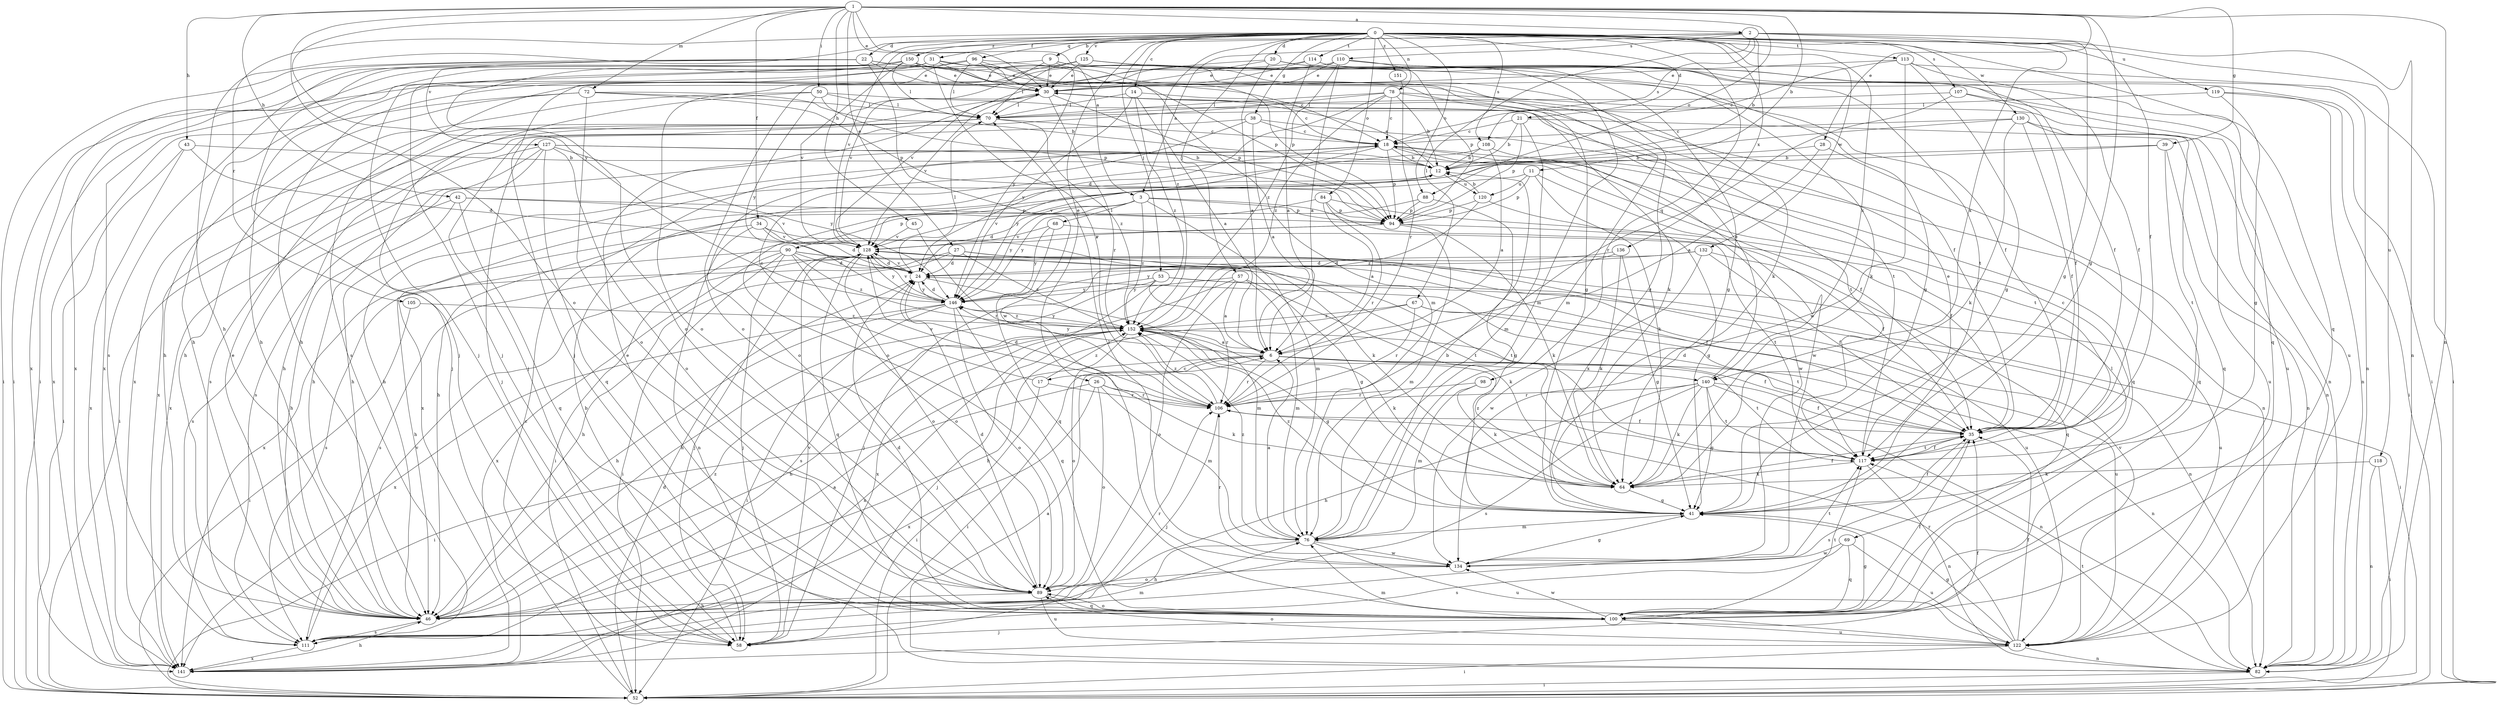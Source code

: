 strict digraph  {
0;
1;
2;
3;
6;
9;
11;
12;
14;
17;
18;
20;
21;
22;
24;
26;
27;
28;
30;
31;
34;
35;
38;
39;
41;
42;
43;
45;
46;
50;
52;
53;
57;
58;
64;
67;
68;
69;
70;
72;
76;
78;
82;
84;
88;
89;
90;
94;
96;
98;
100;
105;
106;
107;
108;
110;
111;
113;
114;
117;
118;
119;
120;
122;
125;
127;
128;
130;
132;
134;
136;
140;
141;
146;
150;
151;
152;
0 -> 9  [label=b];
0 -> 14  [label=c];
0 -> 20  [label=d];
0 -> 21  [label=d];
0 -> 22  [label=d];
0 -> 26  [label=e];
0 -> 31  [label=f];
0 -> 38  [label=g];
0 -> 53  [label=j];
0 -> 57  [label=j];
0 -> 78  [label=n];
0 -> 82  [label=n];
0 -> 84  [label=o];
0 -> 88  [label=o];
0 -> 96  [label=q];
0 -> 98  [label=q];
0 -> 100  [label=q];
0 -> 105  [label=r];
0 -> 107  [label=s];
0 -> 108  [label=s];
0 -> 113  [label=t];
0 -> 114  [label=t];
0 -> 118  [label=u];
0 -> 119  [label=u];
0 -> 125  [label=v];
0 -> 127  [label=v];
0 -> 130  [label=w];
0 -> 132  [label=w];
0 -> 136  [label=x];
0 -> 140  [label=x];
0 -> 150  [label=z];
0 -> 151  [label=z];
0 -> 152  [label=z];
1 -> 2  [label=a];
1 -> 3  [label=a];
1 -> 11  [label=b];
1 -> 27  [label=e];
1 -> 28  [label=e];
1 -> 30  [label=e];
1 -> 34  [label=f];
1 -> 39  [label=g];
1 -> 41  [label=g];
1 -> 42  [label=h];
1 -> 43  [label=h];
1 -> 45  [label=h];
1 -> 50  [label=i];
1 -> 72  [label=m];
1 -> 82  [label=n];
1 -> 88  [label=o];
1 -> 89  [label=o];
1 -> 146  [label=y];
2 -> 3  [label=a];
2 -> 12  [label=b];
2 -> 35  [label=f];
2 -> 41  [label=g];
2 -> 46  [label=h];
2 -> 67  [label=l];
2 -> 108  [label=s];
2 -> 110  [label=s];
2 -> 128  [label=v];
2 -> 140  [label=x];
3 -> 24  [label=d];
3 -> 68  [label=l];
3 -> 69  [label=l];
3 -> 76  [label=m];
3 -> 90  [label=p];
3 -> 94  [label=p];
3 -> 146  [label=y];
3 -> 152  [label=z];
6 -> 17  [label=c];
6 -> 52  [label=i];
6 -> 82  [label=n];
6 -> 106  [label=r];
6 -> 117  [label=t];
6 -> 140  [label=x];
6 -> 146  [label=y];
9 -> 30  [label=e];
9 -> 52  [label=i];
9 -> 58  [label=j];
9 -> 76  [label=m];
9 -> 128  [label=v];
9 -> 146  [label=y];
11 -> 46  [label=h];
11 -> 64  [label=k];
11 -> 94  [label=p];
11 -> 120  [label=u];
11 -> 134  [label=w];
12 -> 30  [label=e];
12 -> 120  [label=u];
12 -> 128  [label=v];
14 -> 6  [label=a];
14 -> 18  [label=c];
14 -> 70  [label=l];
14 -> 146  [label=y];
14 -> 152  [label=z];
17 -> 18  [label=c];
17 -> 52  [label=i];
17 -> 106  [label=r];
17 -> 152  [label=z];
18 -> 12  [label=b];
18 -> 46  [label=h];
18 -> 82  [label=n];
18 -> 94  [label=p];
18 -> 100  [label=q];
18 -> 111  [label=s];
18 -> 117  [label=t];
18 -> 146  [label=y];
20 -> 6  [label=a];
20 -> 30  [label=e];
20 -> 41  [label=g];
20 -> 122  [label=u];
20 -> 128  [label=v];
21 -> 12  [label=b];
21 -> 18  [label=c];
21 -> 76  [label=m];
21 -> 82  [label=n];
21 -> 94  [label=p];
22 -> 30  [label=e];
22 -> 35  [label=f];
22 -> 41  [label=g];
22 -> 52  [label=i];
22 -> 58  [label=j];
22 -> 111  [label=s];
22 -> 134  [label=w];
22 -> 141  [label=x];
24 -> 70  [label=l];
24 -> 76  [label=m];
24 -> 128  [label=v];
24 -> 146  [label=y];
26 -> 52  [label=i];
26 -> 64  [label=k];
26 -> 76  [label=m];
26 -> 89  [label=o];
26 -> 106  [label=r];
26 -> 141  [label=x];
27 -> 24  [label=d];
27 -> 46  [label=h];
27 -> 111  [label=s];
27 -> 117  [label=t];
27 -> 122  [label=u];
27 -> 152  [label=z];
28 -> 6  [label=a];
28 -> 12  [label=b];
28 -> 100  [label=q];
30 -> 70  [label=l];
30 -> 94  [label=p];
30 -> 106  [label=r];
30 -> 128  [label=v];
30 -> 141  [label=x];
31 -> 30  [label=e];
31 -> 35  [label=f];
31 -> 46  [label=h];
31 -> 58  [label=j];
31 -> 76  [label=m];
31 -> 106  [label=r];
31 -> 141  [label=x];
34 -> 24  [label=d];
34 -> 64  [label=k];
34 -> 82  [label=n];
34 -> 128  [label=v];
34 -> 141  [label=x];
35 -> 24  [label=d];
35 -> 111  [label=s];
35 -> 117  [label=t];
38 -> 6  [label=a];
38 -> 18  [label=c];
38 -> 58  [label=j];
38 -> 89  [label=o];
38 -> 117  [label=t];
39 -> 12  [label=b];
39 -> 82  [label=n];
39 -> 117  [label=t];
39 -> 141  [label=x];
41 -> 35  [label=f];
41 -> 76  [label=m];
41 -> 152  [label=z];
42 -> 46  [label=h];
42 -> 94  [label=p];
42 -> 100  [label=q];
42 -> 111  [label=s];
42 -> 128  [label=v];
43 -> 12  [label=b];
43 -> 24  [label=d];
43 -> 52  [label=i];
43 -> 141  [label=x];
45 -> 106  [label=r];
45 -> 128  [label=v];
46 -> 6  [label=a];
46 -> 30  [label=e];
46 -> 106  [label=r];
46 -> 111  [label=s];
46 -> 152  [label=z];
50 -> 46  [label=h];
50 -> 58  [label=j];
50 -> 70  [label=l];
50 -> 94  [label=p];
50 -> 117  [label=t];
50 -> 146  [label=y];
52 -> 18  [label=c];
52 -> 24  [label=d];
53 -> 46  [label=h];
53 -> 52  [label=i];
53 -> 82  [label=n];
53 -> 106  [label=r];
53 -> 141  [label=x];
53 -> 146  [label=y];
57 -> 6  [label=a];
57 -> 64  [label=k];
57 -> 76  [label=m];
57 -> 89  [label=o];
57 -> 111  [label=s];
57 -> 146  [label=y];
58 -> 12  [label=b];
58 -> 128  [label=v];
64 -> 35  [label=f];
64 -> 41  [label=g];
64 -> 152  [label=z];
67 -> 46  [label=h];
67 -> 106  [label=r];
67 -> 117  [label=t];
67 -> 122  [label=u];
67 -> 152  [label=z];
68 -> 100  [label=q];
68 -> 117  [label=t];
68 -> 128  [label=v];
68 -> 146  [label=y];
69 -> 100  [label=q];
69 -> 111  [label=s];
69 -> 122  [label=u];
69 -> 134  [label=w];
70 -> 18  [label=c];
70 -> 46  [label=h];
70 -> 111  [label=s];
70 -> 141  [label=x];
70 -> 152  [label=z];
72 -> 12  [label=b];
72 -> 46  [label=h];
72 -> 70  [label=l];
72 -> 89  [label=o];
72 -> 94  [label=p];
72 -> 141  [label=x];
76 -> 6  [label=a];
76 -> 12  [label=b];
76 -> 46  [label=h];
76 -> 122  [label=u];
76 -> 134  [label=w];
76 -> 152  [label=z];
78 -> 12  [label=b];
78 -> 18  [label=c];
78 -> 24  [label=d];
78 -> 58  [label=j];
78 -> 64  [label=k];
78 -> 70  [label=l];
78 -> 82  [label=n];
78 -> 152  [label=z];
82 -> 6  [label=a];
82 -> 52  [label=i];
82 -> 117  [label=t];
84 -> 6  [label=a];
84 -> 35  [label=f];
84 -> 94  [label=p];
84 -> 106  [label=r];
84 -> 128  [label=v];
88 -> 41  [label=g];
88 -> 94  [label=p];
88 -> 146  [label=y];
89 -> 24  [label=d];
89 -> 46  [label=h];
89 -> 100  [label=q];
89 -> 122  [label=u];
90 -> 24  [label=d];
90 -> 46  [label=h];
90 -> 52  [label=i];
90 -> 58  [label=j];
90 -> 89  [label=o];
90 -> 117  [label=t];
90 -> 122  [label=u];
90 -> 141  [label=x];
90 -> 152  [label=z];
94 -> 35  [label=f];
94 -> 52  [label=i];
94 -> 64  [label=k];
94 -> 76  [label=m];
94 -> 128  [label=v];
96 -> 30  [label=e];
96 -> 41  [label=g];
96 -> 52  [label=i];
96 -> 70  [label=l];
96 -> 89  [label=o];
96 -> 94  [label=p];
98 -> 64  [label=k];
98 -> 76  [label=m];
98 -> 106  [label=r];
100 -> 24  [label=d];
100 -> 30  [label=e];
100 -> 35  [label=f];
100 -> 41  [label=g];
100 -> 58  [label=j];
100 -> 89  [label=o];
100 -> 117  [label=t];
100 -> 122  [label=u];
100 -> 134  [label=w];
105 -> 52  [label=i];
105 -> 152  [label=z];
106 -> 24  [label=d];
106 -> 35  [label=f];
106 -> 58  [label=j];
106 -> 128  [label=v];
106 -> 152  [label=z];
107 -> 35  [label=f];
107 -> 70  [label=l];
107 -> 106  [label=r];
107 -> 122  [label=u];
108 -> 6  [label=a];
108 -> 12  [label=b];
108 -> 46  [label=h];
108 -> 134  [label=w];
110 -> 6  [label=a];
110 -> 30  [label=e];
110 -> 35  [label=f];
110 -> 46  [label=h];
110 -> 94  [label=p];
110 -> 100  [label=q];
110 -> 111  [label=s];
110 -> 152  [label=z];
111 -> 76  [label=m];
111 -> 128  [label=v];
111 -> 141  [label=x];
113 -> 18  [label=c];
113 -> 30  [label=e];
113 -> 35  [label=f];
113 -> 41  [label=g];
113 -> 52  [label=i];
113 -> 134  [label=w];
114 -> 6  [label=a];
114 -> 30  [label=e];
114 -> 76  [label=m];
114 -> 89  [label=o];
114 -> 117  [label=t];
117 -> 18  [label=c];
117 -> 30  [label=e];
117 -> 35  [label=f];
117 -> 64  [label=k];
117 -> 82  [label=n];
118 -> 52  [label=i];
118 -> 64  [label=k];
118 -> 82  [label=n];
119 -> 41  [label=g];
119 -> 52  [label=i];
119 -> 70  [label=l];
119 -> 82  [label=n];
120 -> 12  [label=b];
120 -> 41  [label=g];
120 -> 94  [label=p];
120 -> 152  [label=z];
122 -> 35  [label=f];
122 -> 41  [label=g];
122 -> 52  [label=i];
122 -> 76  [label=m];
122 -> 82  [label=n];
122 -> 89  [label=o];
122 -> 106  [label=r];
122 -> 128  [label=v];
125 -> 30  [label=e];
125 -> 41  [label=g];
125 -> 46  [label=h];
125 -> 58  [label=j];
125 -> 64  [label=k];
125 -> 70  [label=l];
125 -> 82  [label=n];
127 -> 12  [label=b];
127 -> 35  [label=f];
127 -> 46  [label=h];
127 -> 52  [label=i];
127 -> 89  [label=o];
127 -> 100  [label=q];
127 -> 141  [label=x];
127 -> 146  [label=y];
128 -> 24  [label=d];
128 -> 35  [label=f];
128 -> 41  [label=g];
128 -> 58  [label=j];
128 -> 89  [label=o];
128 -> 100  [label=q];
128 -> 111  [label=s];
128 -> 146  [label=y];
130 -> 18  [label=c];
130 -> 35  [label=f];
130 -> 64  [label=k];
130 -> 89  [label=o];
130 -> 100  [label=q];
130 -> 122  [label=u];
132 -> 24  [label=d];
132 -> 35  [label=f];
132 -> 100  [label=q];
132 -> 134  [label=w];
132 -> 146  [label=y];
134 -> 41  [label=g];
134 -> 70  [label=l];
134 -> 89  [label=o];
134 -> 106  [label=r];
134 -> 117  [label=t];
136 -> 24  [label=d];
136 -> 41  [label=g];
136 -> 58  [label=j];
136 -> 64  [label=k];
140 -> 30  [label=e];
140 -> 35  [label=f];
140 -> 41  [label=g];
140 -> 46  [label=h];
140 -> 64  [label=k];
140 -> 82  [label=n];
140 -> 106  [label=r];
140 -> 111  [label=s];
140 -> 117  [label=t];
141 -> 35  [label=f];
141 -> 46  [label=h];
146 -> 24  [label=d];
146 -> 46  [label=h];
146 -> 52  [label=i];
146 -> 89  [label=o];
146 -> 100  [label=q];
146 -> 128  [label=v];
146 -> 141  [label=x];
146 -> 152  [label=z];
150 -> 18  [label=c];
150 -> 30  [label=e];
150 -> 52  [label=i];
150 -> 64  [label=k];
150 -> 70  [label=l];
150 -> 89  [label=o];
150 -> 94  [label=p];
150 -> 128  [label=v];
150 -> 141  [label=x];
151 -> 106  [label=r];
152 -> 6  [label=a];
152 -> 35  [label=f];
152 -> 41  [label=g];
152 -> 46  [label=h];
152 -> 58  [label=j];
152 -> 64  [label=k];
152 -> 89  [label=o];
152 -> 141  [label=x];
152 -> 146  [label=y];
}
